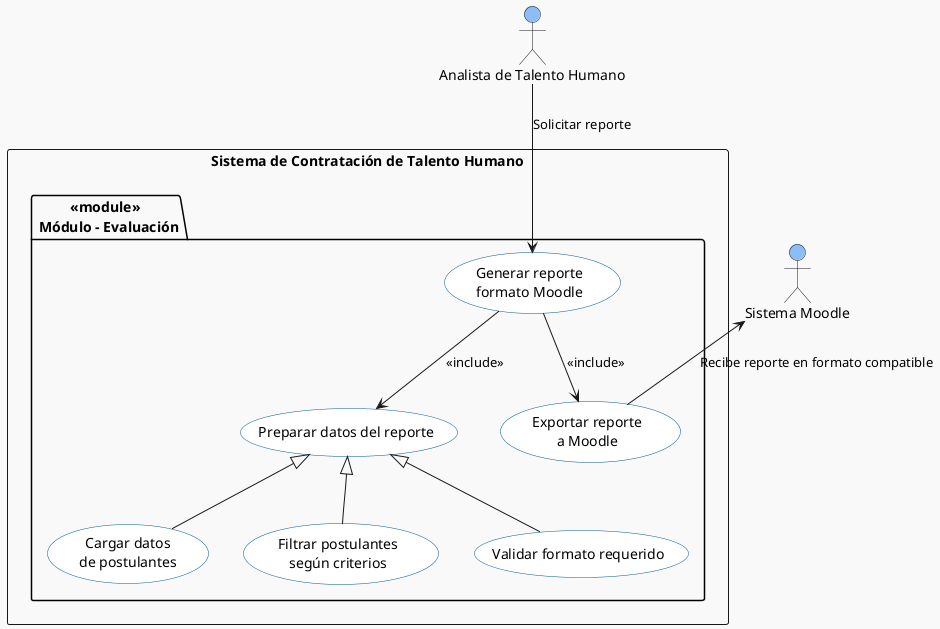 @startuml
skinparam backgroundColor #F9F9F9
skinparam actorBackgroundColor #8CBDF5
skinparam usecaseBackgroundColor #FFFFFF
skinparam usecaseBorderColor #01579B

top to bottom direction

actor "Analista de Talento Humano" as ActorAnalista
actor "Sistema Moodle" as SistemaMoodle

rectangle "Sistema de Contratación de Talento Humano" as Sistema {
package "<<module>> \n Módulo - Evaluación" as Módulo {

  usecase "Generar reporte\nformato Moodle" as UC04
  usecase "Preparar datos del reporte" as UCGeneralizar
  usecase "Cargar datos\nde postulantes" as UC04_1
  usecase "Filtrar postulantes\nsegún criterios" as UC04_2
  usecase "Validar formato requerido" as UC04_3
  usecase "Exportar reporte\na Moodle" as UC04_4
}
}

'' Relaciones principales del caso de uso
ActorAnalista --> UC04 : "Solicitar reporte"
UC04 --> UCGeneralizar : <<include>>

'' Generalización de tareas de preparación
UCGeneralizar <|-- UC04_1
UCGeneralizar <|-- UC04_2
UCGeneralizar <|-- UC04_3

UC04 --> UC04_4 : <<include>>

'' Interacción con el sistema Moodle
SistemaMoodle <-- UC04_4 : "Recibe reporte en formato compatible"

@enduml